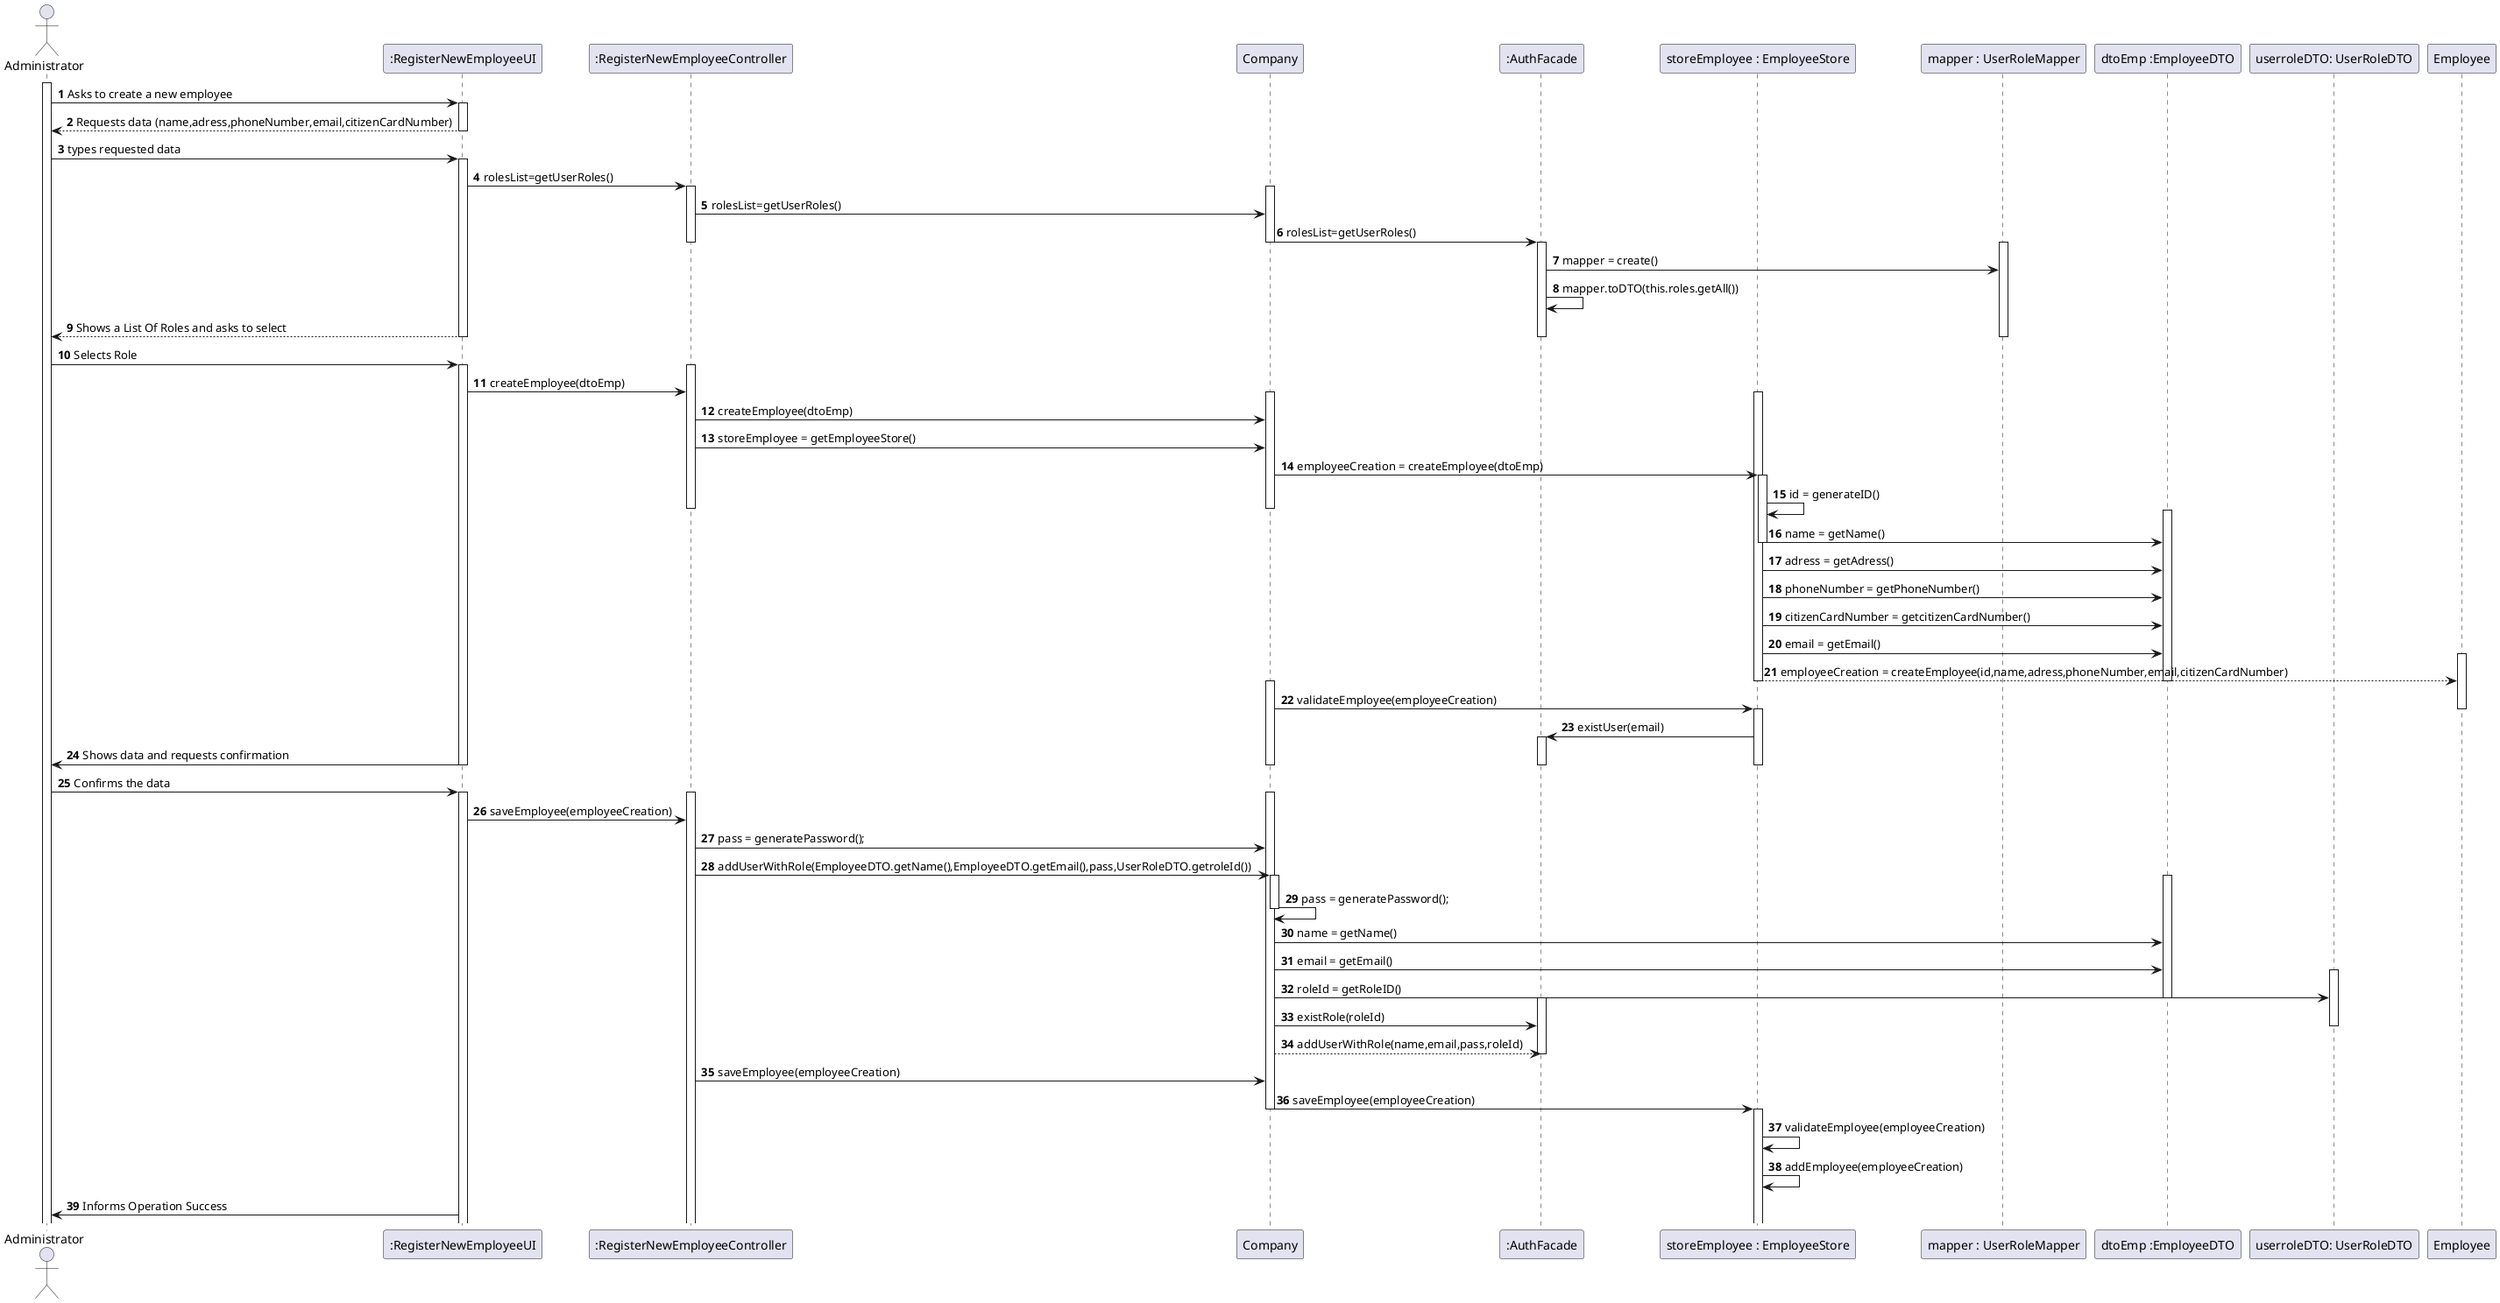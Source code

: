 @startuml
autonumber
'hide footbox
actor "Administrator" as ADMIN

participant ":RegisterNewEmployeeUI" as UI
participant ":RegisterNewEmployeeController" as CONTROL
participant "Company" as COMP
participant ":AuthFacade" as AUTH
participant "storeEmployee : EmployeeStore" as EmployeeStore
participant "mapper : UserRoleMapper" as UserRoleMapper
participant "dtoEmp :EmployeeDTO" as EmployeeDTO
participant "userroleDTO: UserRoleDTO" as dtooo
activate ADMIN


ADMIN -> UI : Asks to create a new employee


activate UI


UI --> ADMIN : Requests data (name,adress,phoneNumber,email,citizenCardNumber)


deactivate UI

ADMIN -> UI : types requested data


activate UI

UI -> CONTROL : rolesList=getUserRoles()


activate CONTROL
activate COMP


CONTROL -> COMP : rolesList=getUserRoles()
COMP -> AUTH : rolesList=getUserRoles()


deactivate COMP
deactivate CONTROL
activate AUTH
activate UserRoleMapper


AUTH -> UserRoleMapper : mapper = create()
AUTH -> AUTH :mapper.toDTO(this.roles.getAll())
ADMIN <-- UI : Shows a List Of Roles and asks to select


deactivate UserRoleMapper
deactivate AUTH
deactivate UI


ADMIN -> UI: Selects Role


activate UI
activate CONTROL


UI -> CONTROL : createEmployee(dtoEmp)


activate EmployeeStore
activate COMP


CONTROL -> COMP : createEmployee(dtoEmp)
CONTROL -> COMP : storeEmployee = getEmployeeStore()
COMP -> EmployeeStore : employeeCreation = createEmployee(dtoEmp)


activate EmployeeStore


EmployeeStore -> EmployeeStore : id = generateID()


deactivate COMP


deactivate CONTROL
activate EmployeeDTO


EmployeeStore -> EmployeeDTO :name = getName()


deactivate EmployeeStore


EmployeeStore -> EmployeeDTO :adress = getAdress()
EmployeeStore -> EmployeeDTO :phoneNumber = getPhoneNumber()
EmployeeStore -> EmployeeDTO :citizenCardNumber = getcitizenCardNumber()
EmployeeStore -> EmployeeDTO :email = getEmail()


activate Employee


EmployeeStore --> Employee :employeeCreation = createEmployee(id,name,adress,phoneNumber,email,citizenCardNumber)


deactivate EmployeeDTO
activate COMP
deactivate EmployeeStore


COMP -> EmployeeStore : validateEmployee(employeeCreation)


deactivate Employee
activate EmployeeStore

AUTH <- EmployeeStore : existUser(email)


activate AUTH


UI -> ADMIN : Shows data and requests confirmation


deactivate AUTH
deactivate EmployeeStore
deactivate COMP
deactivate UI


ADMIN -> UI : Confirms the data


activate UI
activate CONTROL
activate COMP


UI -> CONTROL : saveEmployee(employeeCreation)
CONTROL -> COMP : pass = generatePassword();
CONTROL -> COMP : addUserWithRole(EmployeeDTO.getName(),EmployeeDTO.getEmail(),pass,UserRoleDTO.getroleId())


activate EmployeeDTO
activate COMP
COMP -> COMP : pass = generatePassword();
deactivate COMP
COMP -> EmployeeDTO : name = getName()

COMP -> EmployeeDTO : email = getEmail()


activate dtooo


COMP -> dtooo : roleId = getRoleID()


deactivate EmployeeDTO
activate AUTH


COMP -> AUTH: existRole(roleId)


deactivate dtooo


COMP --> AUTH : addUserWithRole(name,email,pass,roleId)

deactivate AUTH

CONTROL -> COMP : saveEmployee(employeeCreation)
COMP -> EmployeeStore : saveEmployee(employeeCreation)


deactivate COMP
activate EmployeeStore


EmployeeStore -> EmployeeStore : validateEmployee(employeeCreation)
EmployeeStore -> EmployeeStore : addEmployee(employeeCreation)

UI -> ADMIN : Informs Operation Success
@enduml